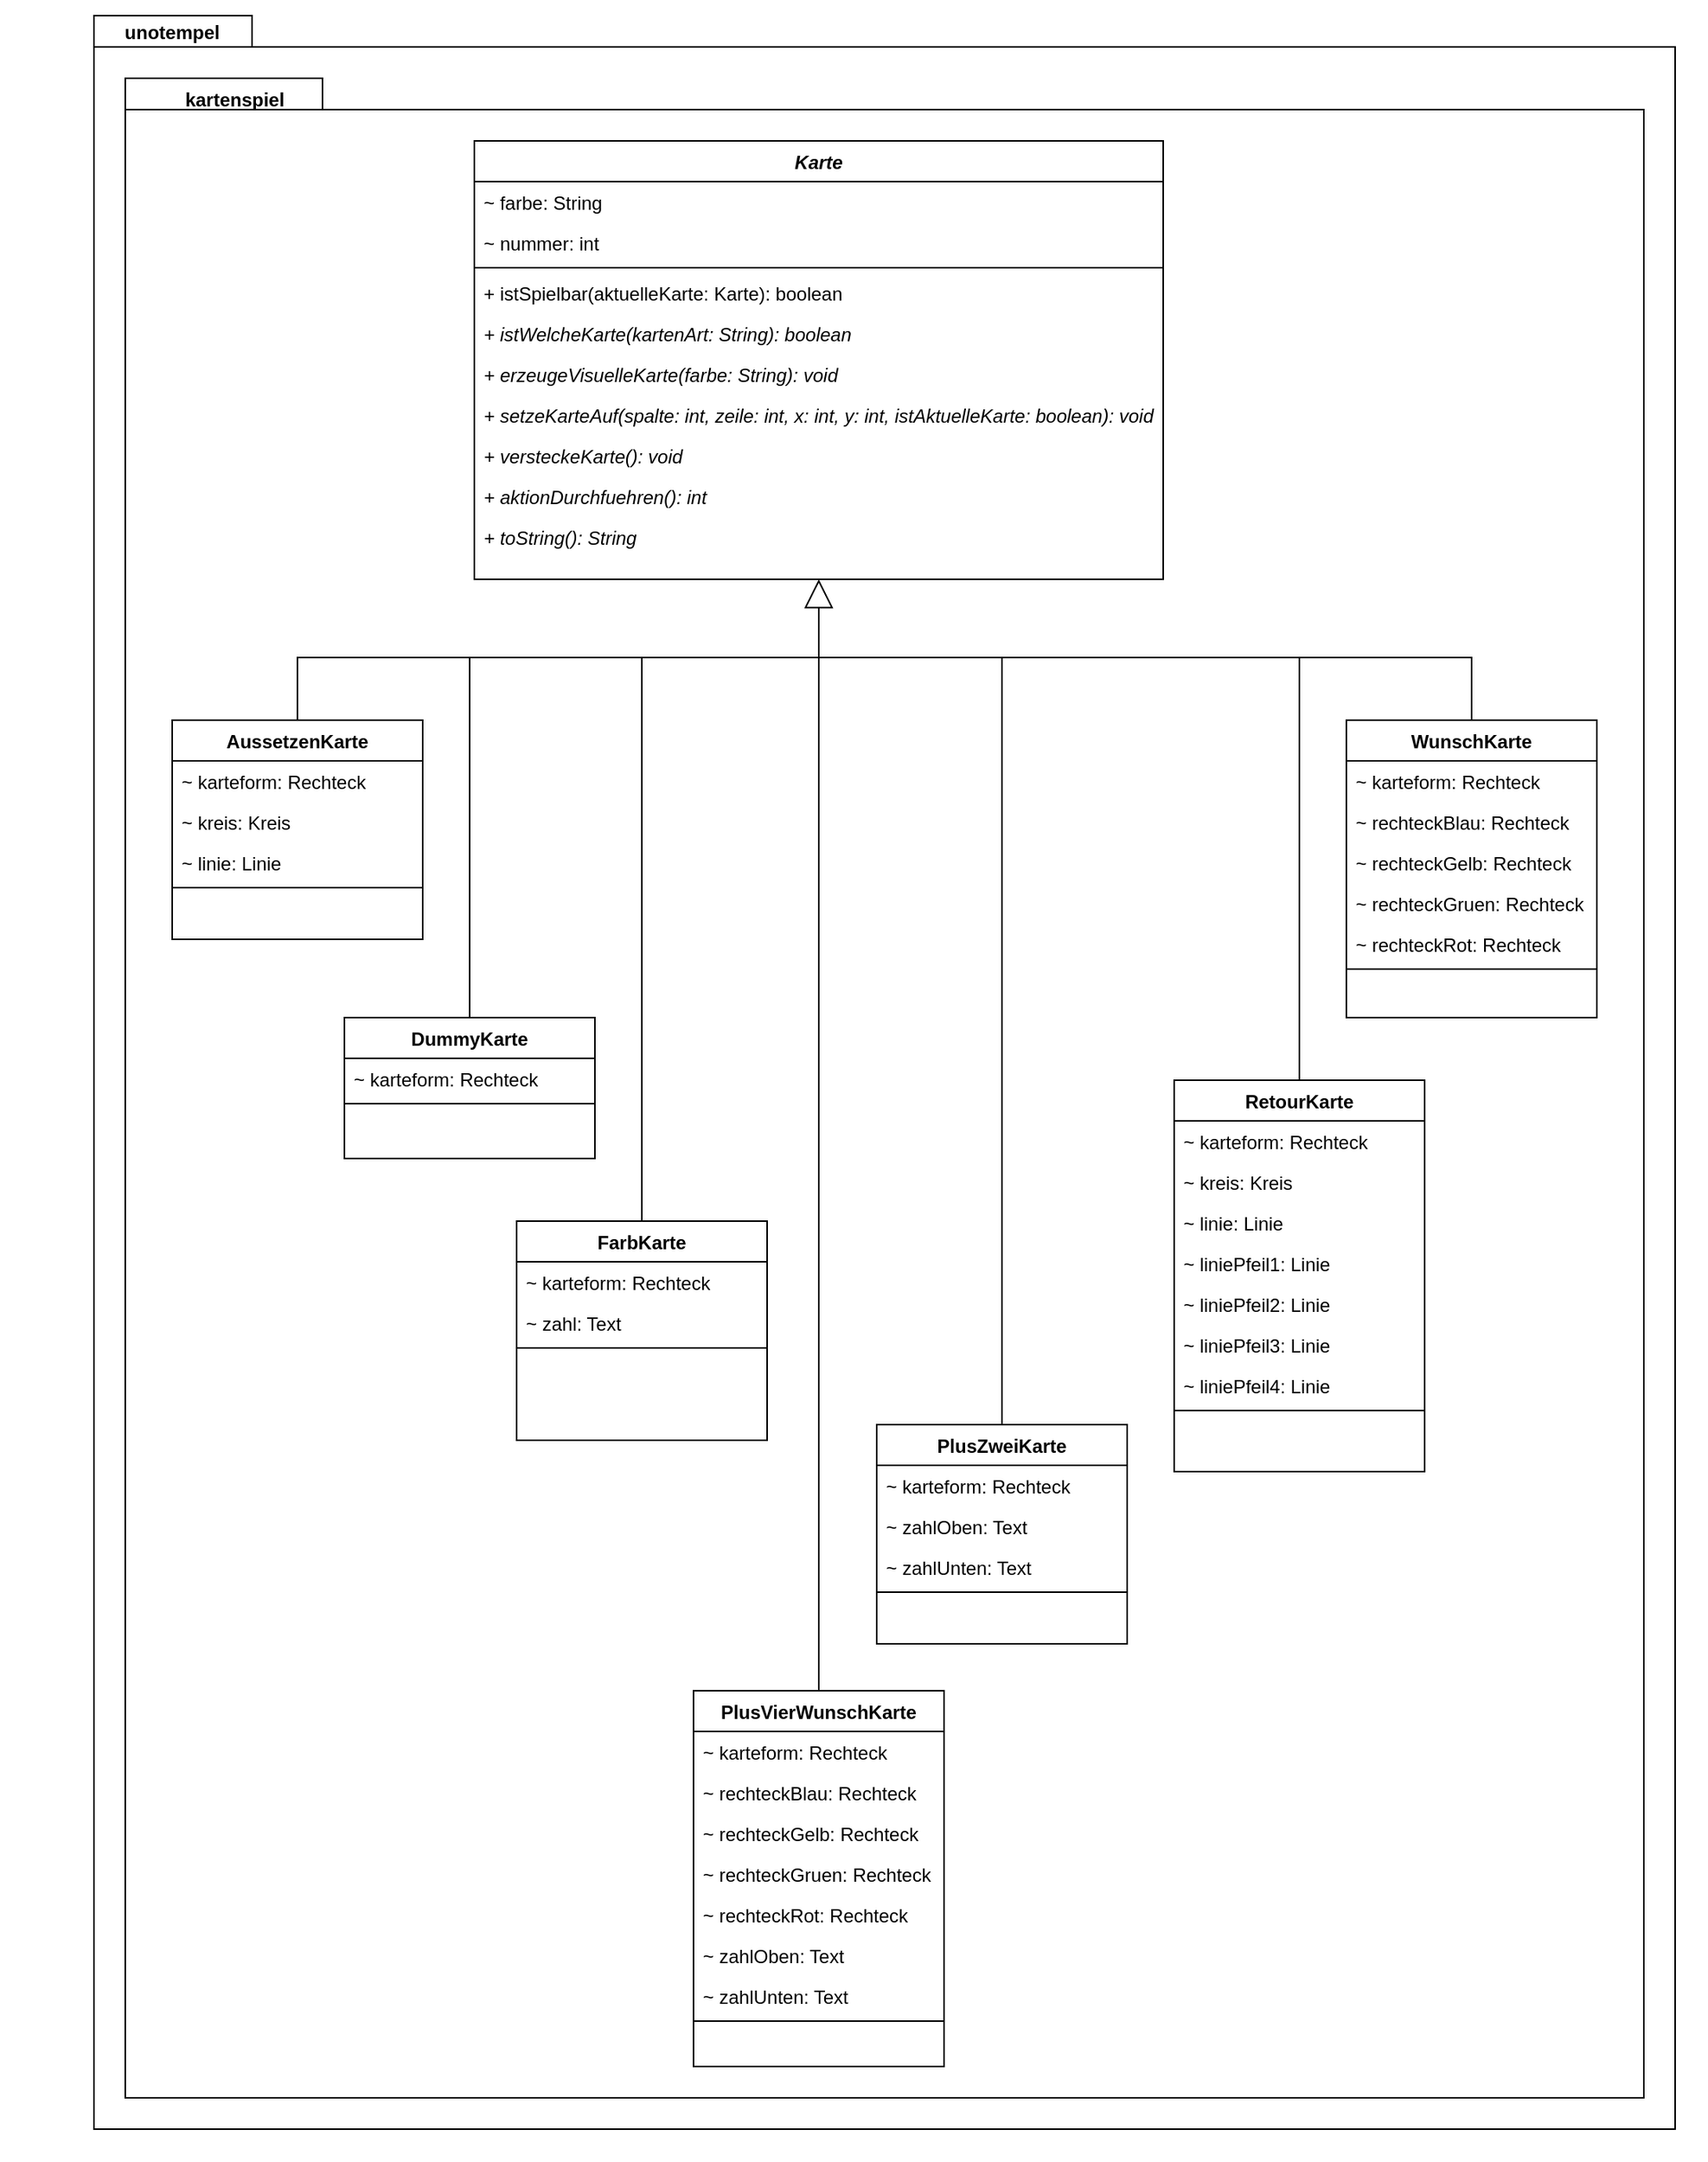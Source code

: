 <mxfile version="16.5.1" type="device"><diagram id="C5RBs43oDa-KdzZeNtuy" name="Page-1"><mxGraphModel dx="3064" dy="2731" grid="1" gridSize="10" guides="1" tooltips="1" connect="1" arrows="1" fold="1" page="1" pageScale="1" pageWidth="827" pageHeight="1169" math="0" shadow="0"><root><mxCell id="WIyWlLk6GJQsqaUBKTNV-0"/><mxCell id="WIyWlLk6GJQsqaUBKTNV-1" parent="WIyWlLk6GJQsqaUBKTNV-0"/><mxCell id="VdUTzCpknT78YZ9Y_bKh-0" value="" style="rounded=0;whiteSpace=wrap;html=1;strokeColor=none;" parent="WIyWlLk6GJQsqaUBKTNV-1" vertex="1"><mxGeometry x="-710" y="-1080" width="1050" height="1380" as="geometry"/></mxCell><mxCell id="003UNInyPQ_uGT7kz2qh-168" value="" style="shape=folder;fontStyle=1;spacingTop=10;tabWidth=40;tabHeight=20;tabPosition=left;html=1;" parent="WIyWlLk6GJQsqaUBKTNV-1" vertex="1"><mxGeometry x="-690" y="-1070" width="1010" height="1350" as="geometry"/></mxCell><mxCell id="003UNInyPQ_uGT7kz2qh-173" value="unotempel" style="text;align=center;fontStyle=1;verticalAlign=middle;spacingLeft=3;spacingRight=3;strokeColor=none;rotatable=0;points=[[0,0.5],[1,0.5]];portConstraint=eastwest;" parent="WIyWlLk6GJQsqaUBKTNV-1" vertex="1"><mxGeometry x="-750" y="-1070" width="220" height="20" as="geometry"/></mxCell><mxCell id="003UNInyPQ_uGT7kz2qh-170" value="" style="shape=folder;fontStyle=1;spacingTop=10;tabWidth=126;tabHeight=20;tabPosition=left;html=1;" parent="WIyWlLk6GJQsqaUBKTNV-1" vertex="1"><mxGeometry x="-670" y="-1030" width="970" height="1290" as="geometry"/></mxCell><mxCell id="_A2lnzLD9-dtBOy91JsF-5" value="Karte" style="swimlane;fontStyle=3;align=center;verticalAlign=top;childLayout=stackLayout;horizontal=1;startSize=26;horizontalStack=0;resizeParent=1;resizeLast=0;collapsible=1;marginBottom=0;rounded=0;shadow=0;strokeWidth=1;" parent="WIyWlLk6GJQsqaUBKTNV-1" vertex="1"><mxGeometry x="-447" y="-990" width="440" height="280" as="geometry"><mxRectangle x="130" y="380" width="160" height="26" as="alternateBounds"/></mxGeometry></mxCell><mxCell id="_A2lnzLD9-dtBOy91JsF-6" value="~ farbe: String" style="text;align=left;verticalAlign=top;spacingLeft=4;spacingRight=4;overflow=hidden;rotatable=0;points=[[0,0.5],[1,0.5]];portConstraint=eastwest;" parent="_A2lnzLD9-dtBOy91JsF-5" vertex="1"><mxGeometry y="26" width="440" height="26" as="geometry"/></mxCell><mxCell id="_A2lnzLD9-dtBOy91JsF-7" value="~ nummer: int" style="text;align=left;verticalAlign=top;spacingLeft=4;spacingRight=4;overflow=hidden;rotatable=0;points=[[0,0.5],[1,0.5]];portConstraint=eastwest;rounded=0;shadow=0;html=0;" parent="_A2lnzLD9-dtBOy91JsF-5" vertex="1"><mxGeometry y="52" width="440" height="26" as="geometry"/></mxCell><mxCell id="_A2lnzLD9-dtBOy91JsF-8" value="" style="line;html=1;strokeWidth=1;align=left;verticalAlign=middle;spacingTop=-1;spacingLeft=3;spacingRight=3;rotatable=0;labelPosition=right;points=[];portConstraint=eastwest;" parent="_A2lnzLD9-dtBOy91JsF-5" vertex="1"><mxGeometry y="78" width="440" height="6" as="geometry"/></mxCell><mxCell id="_A2lnzLD9-dtBOy91JsF-9" value="+ istSpielbar(aktuelleKarte: Karte): boolean" style="text;align=left;verticalAlign=top;spacingLeft=4;spacingRight=4;overflow=hidden;rotatable=0;points=[[0,0.5],[1,0.5]];portConstraint=eastwest;rounded=0;shadow=0;html=0;" parent="_A2lnzLD9-dtBOy91JsF-5" vertex="1"><mxGeometry y="84" width="440" height="26" as="geometry"/></mxCell><mxCell id="003UNInyPQ_uGT7kz2qh-44" value="+ istWelcheKarte(kartenArt: String): boolean" style="text;align=left;verticalAlign=top;spacingLeft=4;spacingRight=4;overflow=hidden;rotatable=0;points=[[0,0.5],[1,0.5]];portConstraint=eastwest;rounded=0;shadow=0;html=0;fontStyle=2" parent="_A2lnzLD9-dtBOy91JsF-5" vertex="1"><mxGeometry y="110" width="440" height="26" as="geometry"/></mxCell><mxCell id="003UNInyPQ_uGT7kz2qh-45" value="+ erzeugeVisuelleKarte(farbe: String): void" style="text;align=left;verticalAlign=top;spacingLeft=4;spacingRight=4;overflow=hidden;rotatable=0;points=[[0,0.5],[1,0.5]];portConstraint=eastwest;rounded=0;shadow=0;html=0;fontStyle=2" parent="_A2lnzLD9-dtBOy91JsF-5" vertex="1"><mxGeometry y="136" width="440" height="26" as="geometry"/></mxCell><mxCell id="PepkA_8UNv1jO-DzBpGC-90" value="+ setzeKarteAuf(spalte: int, zeile: int, x: int, y: int, istAktuelleKarte: boolean): void" style="text;align=left;verticalAlign=top;spacingLeft=4;spacingRight=4;overflow=hidden;rotatable=0;points=[[0,0.5],[1,0.5]];portConstraint=eastwest;rounded=0;shadow=0;html=0;fontStyle=2" parent="_A2lnzLD9-dtBOy91JsF-5" vertex="1"><mxGeometry y="162" width="440" height="26" as="geometry"/></mxCell><mxCell id="PepkA_8UNv1jO-DzBpGC-91" value="+ versteckeKarte(): void" style="text;align=left;verticalAlign=top;spacingLeft=4;spacingRight=4;overflow=hidden;rotatable=0;points=[[0,0.5],[1,0.5]];portConstraint=eastwest;rounded=0;shadow=0;html=0;fontStyle=2" parent="_A2lnzLD9-dtBOy91JsF-5" vertex="1"><mxGeometry y="188" width="440" height="26" as="geometry"/></mxCell><mxCell id="PepkA_8UNv1jO-DzBpGC-92" value="+ aktionDurchfuehren(): int" style="text;align=left;verticalAlign=top;spacingLeft=4;spacingRight=4;overflow=hidden;rotatable=0;points=[[0,0.5],[1,0.5]];portConstraint=eastwest;rounded=0;shadow=0;html=0;fontStyle=2" parent="_A2lnzLD9-dtBOy91JsF-5" vertex="1"><mxGeometry y="214" width="440" height="26" as="geometry"/></mxCell><mxCell id="PepkA_8UNv1jO-DzBpGC-93" value="+ toString(): String" style="text;align=left;verticalAlign=top;spacingLeft=4;spacingRight=4;overflow=hidden;rotatable=0;points=[[0,0.5],[1,0.5]];portConstraint=eastwest;rounded=0;shadow=0;html=0;fontStyle=2" parent="_A2lnzLD9-dtBOy91JsF-5" vertex="1"><mxGeometry y="240" width="440" height="26" as="geometry"/></mxCell><mxCell id="003UNInyPQ_uGT7kz2qh-6" value="DummyKarte" style="swimlane;fontStyle=1;align=center;verticalAlign=top;childLayout=stackLayout;horizontal=1;startSize=26;horizontalStack=0;resizeParent=1;resizeLast=0;collapsible=1;marginBottom=0;rounded=0;shadow=0;strokeWidth=1;" parent="WIyWlLk6GJQsqaUBKTNV-1" vertex="1"><mxGeometry x="-530" y="-430" width="160" height="90" as="geometry"><mxRectangle x="130" y="380" width="160" height="26" as="alternateBounds"/></mxGeometry></mxCell><mxCell id="003UNInyPQ_uGT7kz2qh-7" value="~ karteform: Rechteck" style="text;align=left;verticalAlign=top;spacingLeft=4;spacingRight=4;overflow=hidden;rotatable=0;points=[[0,0.5],[1,0.5]];portConstraint=eastwest;" parent="003UNInyPQ_uGT7kz2qh-6" vertex="1"><mxGeometry y="26" width="160" height="26" as="geometry"/></mxCell><mxCell id="003UNInyPQ_uGT7kz2qh-9" value="" style="line;html=1;strokeWidth=1;align=left;verticalAlign=middle;spacingTop=-1;spacingLeft=3;spacingRight=3;rotatable=0;labelPosition=right;points=[];portConstraint=eastwest;" parent="003UNInyPQ_uGT7kz2qh-6" vertex="1"><mxGeometry y="52" width="160" height="6" as="geometry"/></mxCell><mxCell id="003UNInyPQ_uGT7kz2qh-73" value="   " style="text;align=left;verticalAlign=top;spacingLeft=4;spacingRight=4;overflow=hidden;rotatable=0;points=[[0,0.5],[1,0.5]];portConstraint=eastwest;rounded=0;shadow=0;html=0;" parent="003UNInyPQ_uGT7kz2qh-6" vertex="1"><mxGeometry y="58" width="160" height="26" as="geometry"/></mxCell><mxCell id="003UNInyPQ_uGT7kz2qh-75" value="PlusVierWunschKarte" style="swimlane;fontStyle=1;align=center;verticalAlign=top;childLayout=stackLayout;horizontal=1;startSize=26;horizontalStack=0;resizeParent=1;resizeLast=0;collapsible=1;marginBottom=0;rounded=0;shadow=0;strokeWidth=1;" parent="WIyWlLk6GJQsqaUBKTNV-1" vertex="1"><mxGeometry x="-307" width="160" height="240" as="geometry"><mxRectangle x="130" y="380" width="160" height="26" as="alternateBounds"/></mxGeometry></mxCell><mxCell id="003UNInyPQ_uGT7kz2qh-76" value="~ karteform: Rechteck" style="text;align=left;verticalAlign=top;spacingLeft=4;spacingRight=4;overflow=hidden;rotatable=0;points=[[0,0.5],[1,0.5]];portConstraint=eastwest;" parent="003UNInyPQ_uGT7kz2qh-75" vertex="1"><mxGeometry y="26" width="160" height="26" as="geometry"/></mxCell><mxCell id="003UNInyPQ_uGT7kz2qh-77" value="~ rechteckBlau: Rechteck" style="text;align=left;verticalAlign=top;spacingLeft=4;spacingRight=4;overflow=hidden;rotatable=0;points=[[0,0.5],[1,0.5]];portConstraint=eastwest;rounded=0;shadow=0;html=0;" parent="003UNInyPQ_uGT7kz2qh-75" vertex="1"><mxGeometry y="52" width="160" height="26" as="geometry"/></mxCell><mxCell id="PepkA_8UNv1jO-DzBpGC-106" value="~ rechteckGelb: Rechteck" style="text;align=left;verticalAlign=top;spacingLeft=4;spacingRight=4;overflow=hidden;rotatable=0;points=[[0,0.5],[1,0.5]];portConstraint=eastwest;rounded=0;shadow=0;html=0;" parent="003UNInyPQ_uGT7kz2qh-75" vertex="1"><mxGeometry y="78" width="160" height="26" as="geometry"/></mxCell><mxCell id="PepkA_8UNv1jO-DzBpGC-107" value="~ rechteckGruen: Rechteck" style="text;align=left;verticalAlign=top;spacingLeft=4;spacingRight=4;overflow=hidden;rotatable=0;points=[[0,0.5],[1,0.5]];portConstraint=eastwest;rounded=0;shadow=0;html=0;" parent="003UNInyPQ_uGT7kz2qh-75" vertex="1"><mxGeometry y="104" width="160" height="26" as="geometry"/></mxCell><mxCell id="PepkA_8UNv1jO-DzBpGC-108" value="~ rechteckRot: Rechteck" style="text;align=left;verticalAlign=top;spacingLeft=4;spacingRight=4;overflow=hidden;rotatable=0;points=[[0,0.5],[1,0.5]];portConstraint=eastwest;rounded=0;shadow=0;html=0;" parent="003UNInyPQ_uGT7kz2qh-75" vertex="1"><mxGeometry y="130" width="160" height="26" as="geometry"/></mxCell><mxCell id="PepkA_8UNv1jO-DzBpGC-109" value="~ zahlOben: Text" style="text;align=left;verticalAlign=top;spacingLeft=4;spacingRight=4;overflow=hidden;rotatable=0;points=[[0,0.5],[1,0.5]];portConstraint=eastwest;rounded=0;shadow=0;html=0;" parent="003UNInyPQ_uGT7kz2qh-75" vertex="1"><mxGeometry y="156" width="160" height="26" as="geometry"/></mxCell><mxCell id="PepkA_8UNv1jO-DzBpGC-110" value="~ zahlUnten: Text" style="text;align=left;verticalAlign=top;spacingLeft=4;spacingRight=4;overflow=hidden;rotatable=0;points=[[0,0.5],[1,0.5]];portConstraint=eastwest;rounded=0;shadow=0;html=0;" parent="003UNInyPQ_uGT7kz2qh-75" vertex="1"><mxGeometry y="182" width="160" height="26" as="geometry"/></mxCell><mxCell id="003UNInyPQ_uGT7kz2qh-78" value="" style="line;html=1;strokeWidth=1;align=left;verticalAlign=middle;spacingTop=-1;spacingLeft=3;spacingRight=3;rotatable=0;labelPosition=right;points=[];portConstraint=eastwest;" parent="003UNInyPQ_uGT7kz2qh-75" vertex="1"><mxGeometry y="208" width="160" height="6" as="geometry"/></mxCell><mxCell id="003UNInyPQ_uGT7kz2qh-79" value="  " style="text;align=left;verticalAlign=top;spacingLeft=4;spacingRight=4;overflow=hidden;rotatable=0;points=[[0,0.5],[1,0.5]];portConstraint=eastwest;rounded=0;shadow=0;html=0;" parent="003UNInyPQ_uGT7kz2qh-75" vertex="1"><mxGeometry y="214" width="160" height="26" as="geometry"/></mxCell><mxCell id="003UNInyPQ_uGT7kz2qh-82" value="PlusZweiKarte" style="swimlane;fontStyle=1;align=center;verticalAlign=top;childLayout=stackLayout;horizontal=1;startSize=26;horizontalStack=0;resizeParent=1;resizeLast=0;collapsible=1;marginBottom=0;rounded=0;shadow=0;strokeWidth=1;" parent="WIyWlLk6GJQsqaUBKTNV-1" vertex="1"><mxGeometry x="-190" y="-170" width="160" height="140" as="geometry"><mxRectangle x="130" y="380" width="160" height="26" as="alternateBounds"/></mxGeometry></mxCell><mxCell id="003UNInyPQ_uGT7kz2qh-83" value="~ karteform: Rechteck" style="text;align=left;verticalAlign=top;spacingLeft=4;spacingRight=4;overflow=hidden;rotatable=0;points=[[0,0.5],[1,0.5]];portConstraint=eastwest;" parent="003UNInyPQ_uGT7kz2qh-82" vertex="1"><mxGeometry y="26" width="160" height="26" as="geometry"/></mxCell><mxCell id="PepkA_8UNv1jO-DzBpGC-105" value="~ zahlOben: Text" style="text;align=left;verticalAlign=top;spacingLeft=4;spacingRight=4;overflow=hidden;rotatable=0;points=[[0,0.5],[1,0.5]];portConstraint=eastwest;" parent="003UNInyPQ_uGT7kz2qh-82" vertex="1"><mxGeometry y="52" width="160" height="26" as="geometry"/></mxCell><mxCell id="003UNInyPQ_uGT7kz2qh-84" value="~ zahlUnten: Text" style="text;align=left;verticalAlign=top;spacingLeft=4;spacingRight=4;overflow=hidden;rotatable=0;points=[[0,0.5],[1,0.5]];portConstraint=eastwest;rounded=0;shadow=0;html=0;" parent="003UNInyPQ_uGT7kz2qh-82" vertex="1"><mxGeometry y="78" width="160" height="26" as="geometry"/></mxCell><mxCell id="003UNInyPQ_uGT7kz2qh-85" value="" style="line;html=1;strokeWidth=1;align=left;verticalAlign=middle;spacingTop=-1;spacingLeft=3;spacingRight=3;rotatable=0;labelPosition=right;points=[];portConstraint=eastwest;" parent="003UNInyPQ_uGT7kz2qh-82" vertex="1"><mxGeometry y="104" width="160" height="6" as="geometry"/></mxCell><mxCell id="003UNInyPQ_uGT7kz2qh-86" value="   " style="text;align=left;verticalAlign=top;spacingLeft=4;spacingRight=4;overflow=hidden;rotatable=0;points=[[0,0.5],[1,0.5]];portConstraint=eastwest;rounded=0;shadow=0;html=0;" parent="003UNInyPQ_uGT7kz2qh-82" vertex="1"><mxGeometry y="110" width="160" height="26" as="geometry"/></mxCell><mxCell id="003UNInyPQ_uGT7kz2qh-89" value="AussetzenKarte" style="swimlane;fontStyle=1;align=center;verticalAlign=top;childLayout=stackLayout;horizontal=1;startSize=26;horizontalStack=0;resizeParent=1;resizeLast=0;collapsible=1;marginBottom=0;rounded=0;shadow=0;strokeWidth=1;" parent="WIyWlLk6GJQsqaUBKTNV-1" vertex="1"><mxGeometry x="-640" y="-620" width="160" height="140" as="geometry"><mxRectangle x="130" y="380" width="160" height="26" as="alternateBounds"/></mxGeometry></mxCell><mxCell id="003UNInyPQ_uGT7kz2qh-90" value="~ karteform: Rechteck" style="text;align=left;verticalAlign=top;spacingLeft=4;spacingRight=4;overflow=hidden;rotatable=0;points=[[0,0.5],[1,0.5]];portConstraint=eastwest;" parent="003UNInyPQ_uGT7kz2qh-89" vertex="1"><mxGeometry y="26" width="160" height="26" as="geometry"/></mxCell><mxCell id="PepkA_8UNv1jO-DzBpGC-102" value="~ kreis: Kreis" style="text;align=left;verticalAlign=top;spacingLeft=4;spacingRight=4;overflow=hidden;rotatable=0;points=[[0,0.5],[1,0.5]];portConstraint=eastwest;" parent="003UNInyPQ_uGT7kz2qh-89" vertex="1"><mxGeometry y="52" width="160" height="26" as="geometry"/></mxCell><mxCell id="003UNInyPQ_uGT7kz2qh-91" value="~ linie: Linie" style="text;align=left;verticalAlign=top;spacingLeft=4;spacingRight=4;overflow=hidden;rotatable=0;points=[[0,0.5],[1,0.5]];portConstraint=eastwest;rounded=0;shadow=0;html=0;" parent="003UNInyPQ_uGT7kz2qh-89" vertex="1"><mxGeometry y="78" width="160" height="26" as="geometry"/></mxCell><mxCell id="003UNInyPQ_uGT7kz2qh-92" value="" style="line;html=1;strokeWidth=1;align=left;verticalAlign=middle;spacingTop=-1;spacingLeft=3;spacingRight=3;rotatable=0;labelPosition=right;points=[];portConstraint=eastwest;" parent="003UNInyPQ_uGT7kz2qh-89" vertex="1"><mxGeometry y="104" width="160" height="6" as="geometry"/></mxCell><mxCell id="PepkA_8UNv1jO-DzBpGC-103" value="   " style="text;align=left;verticalAlign=top;spacingLeft=4;spacingRight=4;overflow=hidden;rotatable=0;points=[[0,0.5],[1,0.5]];portConstraint=eastwest;rounded=0;shadow=0;html=0;" parent="003UNInyPQ_uGT7kz2qh-89" vertex="1"><mxGeometry y="110" width="160" height="26" as="geometry"/></mxCell><mxCell id="003UNInyPQ_uGT7kz2qh-96" value="WunschKarte" style="swimlane;fontStyle=1;align=center;verticalAlign=top;childLayout=stackLayout;horizontal=1;startSize=26;horizontalStack=0;resizeParent=1;resizeLast=0;collapsible=1;marginBottom=0;rounded=0;shadow=0;strokeWidth=1;" parent="WIyWlLk6GJQsqaUBKTNV-1" vertex="1"><mxGeometry x="110" y="-620" width="160" height="190" as="geometry"><mxRectangle x="130" y="380" width="160" height="26" as="alternateBounds"/></mxGeometry></mxCell><mxCell id="PepkA_8UNv1jO-DzBpGC-116" value="~ karteform: Rechteck" style="text;align=left;verticalAlign=top;spacingLeft=4;spacingRight=4;overflow=hidden;rotatable=0;points=[[0,0.5],[1,0.5]];portConstraint=eastwest;" parent="003UNInyPQ_uGT7kz2qh-96" vertex="1"><mxGeometry y="26" width="160" height="26" as="geometry"/></mxCell><mxCell id="PepkA_8UNv1jO-DzBpGC-117" value="~ rechteckBlau: Rechteck" style="text;align=left;verticalAlign=top;spacingLeft=4;spacingRight=4;overflow=hidden;rotatable=0;points=[[0,0.5],[1,0.5]];portConstraint=eastwest;rounded=0;shadow=0;html=0;" parent="003UNInyPQ_uGT7kz2qh-96" vertex="1"><mxGeometry y="52" width="160" height="26" as="geometry"/></mxCell><mxCell id="PepkA_8UNv1jO-DzBpGC-118" value="~ rechteckGelb: Rechteck" style="text;align=left;verticalAlign=top;spacingLeft=4;spacingRight=4;overflow=hidden;rotatable=0;points=[[0,0.5],[1,0.5]];portConstraint=eastwest;rounded=0;shadow=0;html=0;" parent="003UNInyPQ_uGT7kz2qh-96" vertex="1"><mxGeometry y="78" width="160" height="26" as="geometry"/></mxCell><mxCell id="PepkA_8UNv1jO-DzBpGC-119" value="~ rechteckGruen: Rechteck" style="text;align=left;verticalAlign=top;spacingLeft=4;spacingRight=4;overflow=hidden;rotatable=0;points=[[0,0.5],[1,0.5]];portConstraint=eastwest;rounded=0;shadow=0;html=0;" parent="003UNInyPQ_uGT7kz2qh-96" vertex="1"><mxGeometry y="104" width="160" height="26" as="geometry"/></mxCell><mxCell id="PepkA_8UNv1jO-DzBpGC-120" value="~ rechteckRot: Rechteck" style="text;align=left;verticalAlign=top;spacingLeft=4;spacingRight=4;overflow=hidden;rotatable=0;points=[[0,0.5],[1,0.5]];portConstraint=eastwest;rounded=0;shadow=0;html=0;" parent="003UNInyPQ_uGT7kz2qh-96" vertex="1"><mxGeometry y="130" width="160" height="26" as="geometry"/></mxCell><mxCell id="003UNInyPQ_uGT7kz2qh-99" value="" style="line;html=1;strokeWidth=1;align=left;verticalAlign=middle;spacingTop=-1;spacingLeft=3;spacingRight=3;rotatable=0;labelPosition=right;points=[];portConstraint=eastwest;" parent="003UNInyPQ_uGT7kz2qh-96" vertex="1"><mxGeometry y="156" width="160" height="6" as="geometry"/></mxCell><mxCell id="003UNInyPQ_uGT7kz2qh-100" value="  " style="text;align=left;verticalAlign=top;spacingLeft=4;spacingRight=4;overflow=hidden;rotatable=0;points=[[0,0.5],[1,0.5]];portConstraint=eastwest;rounded=0;shadow=0;html=0;" parent="003UNInyPQ_uGT7kz2qh-96" vertex="1"><mxGeometry y="162" width="160" height="26" as="geometry"/></mxCell><mxCell id="003UNInyPQ_uGT7kz2qh-103" value="RetourKarte" style="swimlane;fontStyle=1;align=center;verticalAlign=top;childLayout=stackLayout;horizontal=1;startSize=26;horizontalStack=0;resizeParent=1;resizeLast=0;collapsible=1;marginBottom=0;rounded=0;shadow=0;strokeWidth=1;" parent="WIyWlLk6GJQsqaUBKTNV-1" vertex="1"><mxGeometry y="-390" width="160" height="250" as="geometry"><mxRectangle x="130" y="380" width="160" height="26" as="alternateBounds"/></mxGeometry></mxCell><mxCell id="003UNInyPQ_uGT7kz2qh-104" value="~ karteform: Rechteck" style="text;align=left;verticalAlign=top;spacingLeft=4;spacingRight=4;overflow=hidden;rotatable=0;points=[[0,0.5],[1,0.5]];portConstraint=eastwest;" parent="003UNInyPQ_uGT7kz2qh-103" vertex="1"><mxGeometry y="26" width="160" height="26" as="geometry"/></mxCell><mxCell id="PepkA_8UNv1jO-DzBpGC-111" value="~ kreis: Kreis" style="text;align=left;verticalAlign=top;spacingLeft=4;spacingRight=4;overflow=hidden;rotatable=0;points=[[0,0.5],[1,0.5]];portConstraint=eastwest;" parent="003UNInyPQ_uGT7kz2qh-103" vertex="1"><mxGeometry y="52" width="160" height="26" as="geometry"/></mxCell><mxCell id="PepkA_8UNv1jO-DzBpGC-114" value="~ linie: Linie" style="text;align=left;verticalAlign=top;spacingLeft=4;spacingRight=4;overflow=hidden;rotatable=0;points=[[0,0.5],[1,0.5]];portConstraint=eastwest;" parent="003UNInyPQ_uGT7kz2qh-103" vertex="1"><mxGeometry y="78" width="160" height="26" as="geometry"/></mxCell><mxCell id="PepkA_8UNv1jO-DzBpGC-115" value="~ liniePfeil1: Linie" style="text;align=left;verticalAlign=top;spacingLeft=4;spacingRight=4;overflow=hidden;rotatable=0;points=[[0,0.5],[1,0.5]];portConstraint=eastwest;" parent="003UNInyPQ_uGT7kz2qh-103" vertex="1"><mxGeometry y="104" width="160" height="26" as="geometry"/></mxCell><mxCell id="PepkA_8UNv1jO-DzBpGC-113" value="~ liniePfeil2: Linie" style="text;align=left;verticalAlign=top;spacingLeft=4;spacingRight=4;overflow=hidden;rotatable=0;points=[[0,0.5],[1,0.5]];portConstraint=eastwest;" parent="003UNInyPQ_uGT7kz2qh-103" vertex="1"><mxGeometry y="130" width="160" height="26" as="geometry"/></mxCell><mxCell id="PepkA_8UNv1jO-DzBpGC-112" value="~ liniePfeil3: Linie" style="text;align=left;verticalAlign=top;spacingLeft=4;spacingRight=4;overflow=hidden;rotatable=0;points=[[0,0.5],[1,0.5]];portConstraint=eastwest;" parent="003UNInyPQ_uGT7kz2qh-103" vertex="1"><mxGeometry y="156" width="160" height="26" as="geometry"/></mxCell><mxCell id="003UNInyPQ_uGT7kz2qh-105" value="~ liniePfeil4: Linie" style="text;align=left;verticalAlign=top;spacingLeft=4;spacingRight=4;overflow=hidden;rotatable=0;points=[[0,0.5],[1,0.5]];portConstraint=eastwest;rounded=0;shadow=0;html=0;" parent="003UNInyPQ_uGT7kz2qh-103" vertex="1"><mxGeometry y="182" width="160" height="26" as="geometry"/></mxCell><mxCell id="003UNInyPQ_uGT7kz2qh-106" value="" style="line;html=1;strokeWidth=1;align=left;verticalAlign=middle;spacingTop=-1;spacingLeft=3;spacingRight=3;rotatable=0;labelPosition=right;points=[];portConstraint=eastwest;" parent="003UNInyPQ_uGT7kz2qh-103" vertex="1"><mxGeometry y="208" width="160" height="6" as="geometry"/></mxCell><mxCell id="003UNInyPQ_uGT7kz2qh-109" value="  " style="text;align=left;verticalAlign=top;spacingLeft=4;spacingRight=4;overflow=hidden;rotatable=0;points=[[0,0.5],[1,0.5]];portConstraint=eastwest;rounded=0;shadow=0;html=0;" parent="003UNInyPQ_uGT7kz2qh-103" vertex="1"><mxGeometry y="214" width="160" height="26" as="geometry"/></mxCell><mxCell id="003UNInyPQ_uGT7kz2qh-172" value="kartenspiel" style="text;align=center;fontStyle=1;verticalAlign=middle;spacingLeft=3;spacingRight=3;strokeColor=none;rotatable=0;points=[[0,0.5],[1,0.5]];portConstraint=eastwest;" parent="WIyWlLk6GJQsqaUBKTNV-1" vertex="1"><mxGeometry x="-670" y="-1030" width="140" height="26" as="geometry"/></mxCell><mxCell id="PepkA_8UNv1jO-DzBpGC-94" value="" style="endArrow=block;endSize=16;endFill=0;html=1;rounded=0;entryX=0.5;entryY=1;entryDx=0;entryDy=0;exitX=0.5;exitY=0;exitDx=0;exitDy=0;" parent="WIyWlLk6GJQsqaUBKTNV-1" source="003UNInyPQ_uGT7kz2qh-75" target="_A2lnzLD9-dtBOy91JsF-5" edge="1"><mxGeometry width="160" relative="1" as="geometry"><mxPoint x="-26" y="568" as="sourcePoint"/><mxPoint x="120" y="646" as="targetPoint"/></mxGeometry></mxCell><mxCell id="PepkA_8UNv1jO-DzBpGC-95" value="FarbKarte" style="swimlane;fontStyle=1;align=center;verticalAlign=top;childLayout=stackLayout;horizontal=1;startSize=26;horizontalStack=0;resizeParent=1;resizeLast=0;collapsible=1;marginBottom=0;rounded=0;shadow=0;strokeWidth=1;" parent="WIyWlLk6GJQsqaUBKTNV-1" vertex="1"><mxGeometry x="-420" y="-300" width="160" height="140" as="geometry"><mxRectangle x="130" y="380" width="160" height="26" as="alternateBounds"/></mxGeometry></mxCell><mxCell id="PepkA_8UNv1jO-DzBpGC-97" value="~ karteform: Rechteck" style="text;align=left;verticalAlign=top;spacingLeft=4;spacingRight=4;overflow=hidden;rotatable=0;points=[[0,0.5],[1,0.5]];portConstraint=eastwest;rounded=0;shadow=0;html=0;" parent="PepkA_8UNv1jO-DzBpGC-95" vertex="1"><mxGeometry y="26" width="160" height="26" as="geometry"/></mxCell><mxCell id="PepkA_8UNv1jO-DzBpGC-104" value="~ zahl: Text" style="text;align=left;verticalAlign=top;spacingLeft=4;spacingRight=4;overflow=hidden;rotatable=0;points=[[0,0.5],[1,0.5]];portConstraint=eastwest;rounded=0;shadow=0;html=0;" parent="PepkA_8UNv1jO-DzBpGC-95" vertex="1"><mxGeometry y="52" width="160" height="26" as="geometry"/></mxCell><mxCell id="PepkA_8UNv1jO-DzBpGC-98" value="" style="line;html=1;strokeWidth=1;align=left;verticalAlign=middle;spacingTop=-1;spacingLeft=3;spacingRight=3;rotatable=0;labelPosition=right;points=[];portConstraint=eastwest;" parent="PepkA_8UNv1jO-DzBpGC-95" vertex="1"><mxGeometry y="78" width="160" height="6" as="geometry"/></mxCell><mxCell id="PepkA_8UNv1jO-DzBpGC-99" value="  " style="text;align=left;verticalAlign=top;spacingLeft=4;spacingRight=4;overflow=hidden;rotatable=0;points=[[0,0.5],[1,0.5]];portConstraint=eastwest;rounded=0;shadow=0;html=0;" parent="PepkA_8UNv1jO-DzBpGC-95" vertex="1"><mxGeometry y="84" width="160" height="26" as="geometry"/></mxCell><mxCell id="PepkA_8UNv1jO-DzBpGC-121" value="" style="endArrow=none;html=1;rounded=0;exitX=0.5;exitY=0;exitDx=0;exitDy=0;" parent="WIyWlLk6GJQsqaUBKTNV-1" source="003UNInyPQ_uGT7kz2qh-89" edge="1"><mxGeometry relative="1" as="geometry"><mxPoint x="-186" y="568" as="sourcePoint"/><mxPoint x="-226" y="-660" as="targetPoint"/><Array as="points"><mxPoint x="-560" y="-660"/></Array></mxGeometry></mxCell><mxCell id="PepkA_8UNv1jO-DzBpGC-122" value="" style="endArrow=none;html=1;rounded=0;exitX=0.5;exitY=0;exitDx=0;exitDy=0;" parent="WIyWlLk6GJQsqaUBKTNV-1" source="003UNInyPQ_uGT7kz2qh-6" edge="1"><mxGeometry relative="1" as="geometry"><mxPoint x="-416" y="588" as="sourcePoint"/><mxPoint x="-450" y="-660" as="targetPoint"/></mxGeometry></mxCell><mxCell id="PepkA_8UNv1jO-DzBpGC-123" value="" style="endArrow=none;html=1;rounded=0;entryX=0.5;entryY=0;entryDx=0;entryDy=0;" parent="WIyWlLk6GJQsqaUBKTNV-1" target="PepkA_8UNv1jO-DzBpGC-95" edge="1"><mxGeometry relative="1" as="geometry"><mxPoint x="-340" y="-660" as="sourcePoint"/><mxPoint x="-227.14" y="568" as="targetPoint"/></mxGeometry></mxCell><mxCell id="PepkA_8UNv1jO-DzBpGC-124" value="" style="endArrow=none;html=1;rounded=0;entryX=0.5;entryY=0;entryDx=0;entryDy=0;" parent="WIyWlLk6GJQsqaUBKTNV-1" target="003UNInyPQ_uGT7kz2qh-96" edge="1"><mxGeometry relative="1" as="geometry"><mxPoint x="-226" y="-660" as="sourcePoint"/><mxPoint x="504" y="578" as="targetPoint"/><Array as="points"><mxPoint x="190" y="-660"/></Array></mxGeometry></mxCell><mxCell id="PepkA_8UNv1jO-DzBpGC-125" value="" style="endArrow=none;html=1;rounded=0;entryX=0.5;entryY=0;entryDx=0;entryDy=0;" parent="WIyWlLk6GJQsqaUBKTNV-1" target="003UNInyPQ_uGT7kz2qh-82" edge="1"><mxGeometry relative="1" as="geometry"><mxPoint x="-110" y="-660" as="sourcePoint"/><mxPoint x="172.76" y="568" as="targetPoint"/></mxGeometry></mxCell><mxCell id="PepkA_8UNv1jO-DzBpGC-126" value="" style="endArrow=none;html=1;rounded=0;entryX=0.5;entryY=0;entryDx=0;entryDy=0;" parent="WIyWlLk6GJQsqaUBKTNV-1" target="003UNInyPQ_uGT7kz2qh-103" edge="1"><mxGeometry relative="1" as="geometry"><mxPoint x="80" y="-660" as="sourcePoint"/><mxPoint x="372.76" y="568" as="targetPoint"/></mxGeometry></mxCell></root></mxGraphModel></diagram></mxfile>